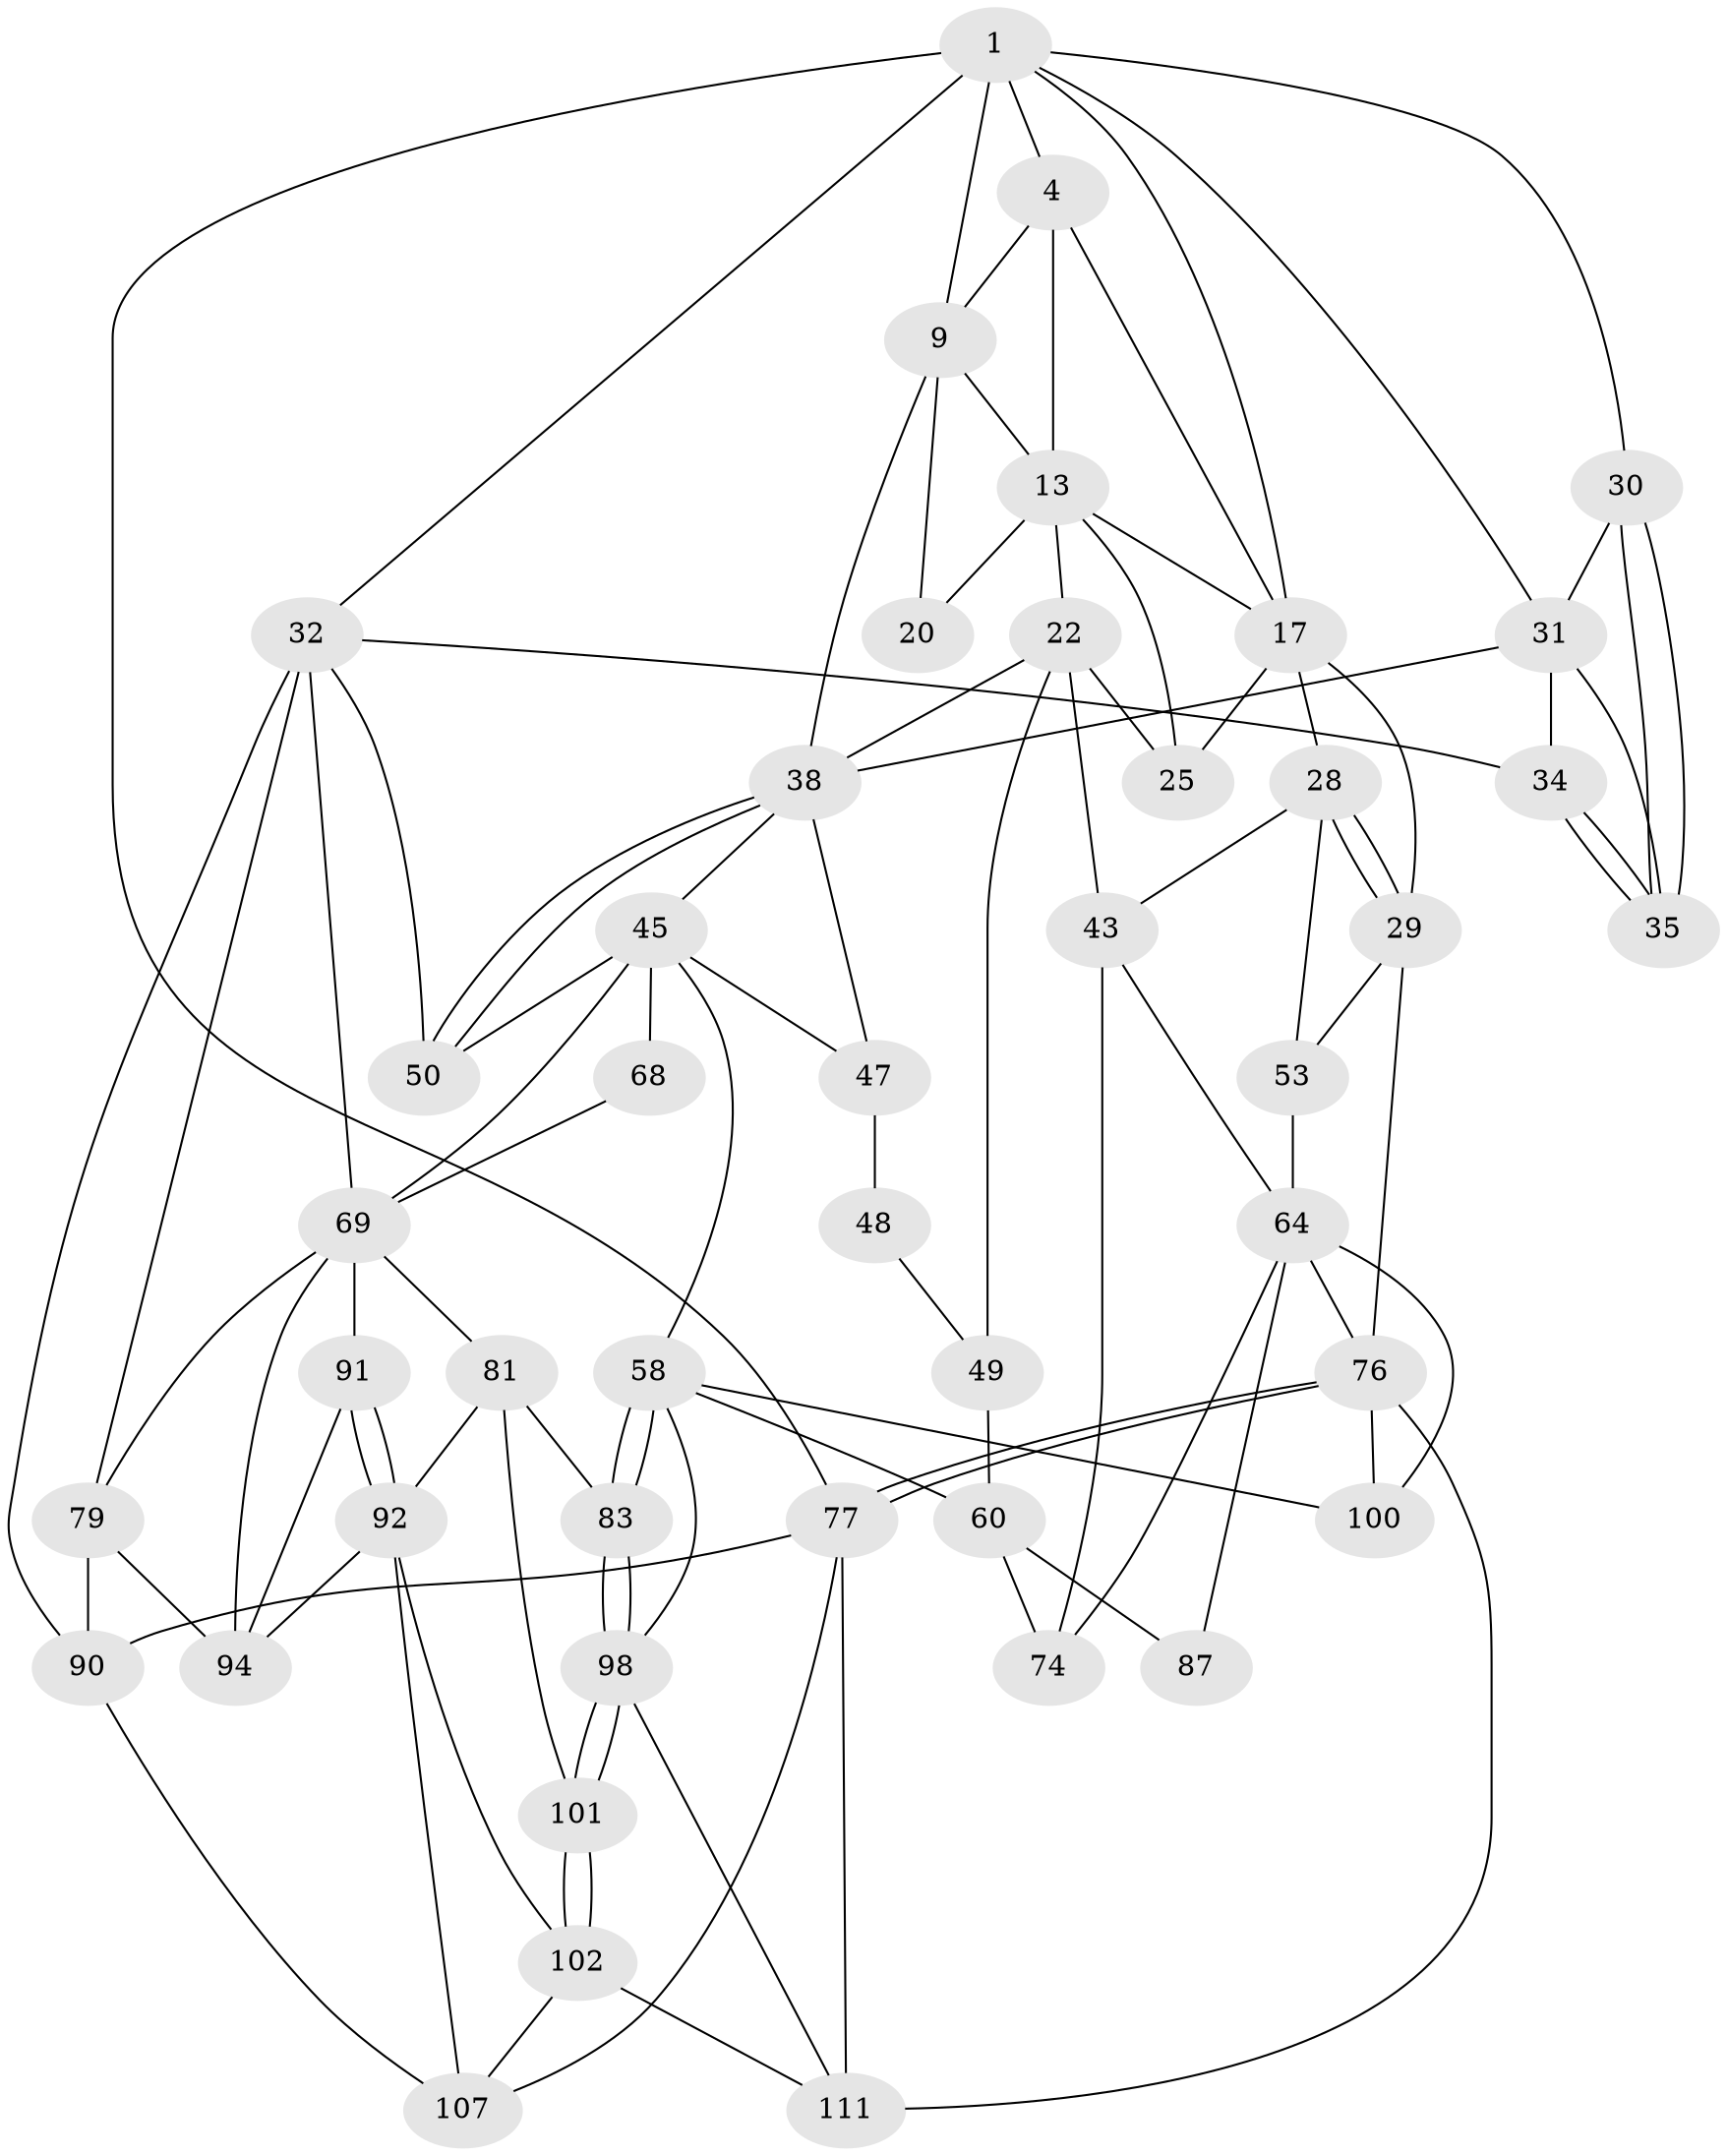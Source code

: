 // original degree distribution, {3: 0.017543859649122806, 6: 0.21052631578947367, 4: 0.22807017543859648, 5: 0.543859649122807}
// Generated by graph-tools (version 1.1) at 2025/21/03/04/25 18:21:33]
// undirected, 45 vertices, 102 edges
graph export_dot {
graph [start="1"]
  node [color=gray90,style=filled];
  1 [pos="+0.7916618613806047+0",super="+7+2"];
  4 [pos="+0.15664970529603053+0",super="+5"];
  9 [pos="+0.6489688236757899+0.15726556413421344",super="+19+10"];
  13 [pos="+0.29531615652777077+0.005974925798048717",super="+16+14"];
  17 [pos="+0.05910643858572603+0.15145453644215623",super="+26+18"];
  20 [pos="+0.5228701876367469+0.18333335497515554"];
  22 [pos="+0.41153819329872193+0.2936390876558917",super="+23"];
  25 [pos="+0.20993859203970217+0.2423055931128831"];
  28 [pos="+0.026423022142253588+0.3155868574671481",super="+44"];
  29 [pos="+0+0.31116425438036815",super="+54"];
  30 [pos="+0.9032552480797175+0.13698690552304563"];
  31 [pos="+0.7492544432825474+0.17628443970349195",super="+36"];
  32 [pos="+1+0.3886835494283145",super="+78+33"];
  34 [pos="+0.9513315260401848+0.3391716737659666"];
  35 [pos="+0.9061601852534122+0.25064481168784475"];
  38 [pos="+0.7058285491842423+0.34166342628327867",super="+39"];
  43 [pos="+0.1863771165899122+0.40002528098542617",super="+63"];
  45 [pos="+0.5262596251377686+0.40843295850553335",super="+46+51"];
  47 [pos="+0.5052213802646959+0.40040196160306624"];
  48 [pos="+0.5021429247145979+0.4026203183291617"];
  49 [pos="+0.35706113820464414+0.45289053801076634",super="+55"];
  50 [pos="+0.7225941441971222+0.41786880783184527"];
  53 [pos="+0+0.5310635198930548"];
  58 [pos="+0.49434970465806477+0.6225263301785382",super="+59"];
  60 [pos="+0.40405038512929276+0.6062124421273531",super="+95+61"];
  64 [pos="+0.07763066566827288+0.5586993080380103",super="+65+75"];
  68 [pos="+0.5668836526285251+0.577365899989844"];
  69 [pos="+0.8095899999984456+0.5599096164300829",super="+80+70"];
  74 [pos="+0.2682224644744064+0.6000180603876164"];
  76 [pos="+0+0.8907944783156085",super="+84"];
  77 [pos="+0+1",super="+89"];
  79 [pos="+1+0.6960254965234126",super="+106"];
  81 [pos="+0.6450897760840147+0.7243239602090249",super="+82"];
  83 [pos="+0.5197187568506118+0.6739511046448468"];
  87 [pos="+0.2467152686865883+0.7339829270786004"];
  90 [pos="+1+1",super="+109"];
  91 [pos="+0.7513642694536036+0.7777149599374263"];
  92 [pos="+0.734152098833554+0.7844433198946481",super="+105+93"];
  94 [pos="+0.8408470223967107+0.7806978890833802",super="+104"];
  98 [pos="+0.47132303146657367+0.8357583428403471",super="+99"];
  100 [pos="+0.2744991720837522+0.8645580756966718"];
  101 [pos="+0.5561906802490063+0.879556991197596"];
  102 [pos="+0.6312096914264933+0.9520224137582934",super="+108"];
  107 [pos="+0.7670173163566293+0.9752880320734444",super="+110"];
  111 [pos="+0.3996584355853027+1",super="+113"];
  1 -- 32;
  1 -- 9;
  1 -- 30;
  1 -- 31;
  1 -- 4;
  1 -- 77 [weight=2];
  1 -- 17;
  4 -- 13;
  4 -- 9;
  4 -- 17;
  9 -- 20;
  9 -- 13;
  9 -- 38;
  13 -- 17;
  13 -- 25;
  13 -- 20 [weight=2];
  13 -- 22;
  17 -- 28;
  17 -- 25;
  17 -- 29;
  22 -- 49 [weight=2];
  22 -- 25;
  22 -- 43 [weight=2];
  22 -- 38;
  28 -- 29;
  28 -- 29;
  28 -- 43;
  28 -- 53;
  29 -- 76;
  29 -- 53;
  30 -- 31;
  30 -- 35;
  30 -- 35;
  31 -- 34;
  31 -- 35;
  31 -- 38;
  32 -- 90;
  32 -- 79;
  32 -- 34;
  32 -- 50;
  32 -- 69;
  34 -- 35;
  34 -- 35;
  38 -- 50;
  38 -- 50;
  38 -- 45;
  38 -- 47;
  43 -- 64;
  43 -- 74;
  45 -- 58;
  45 -- 68 [weight=2];
  45 -- 47;
  45 -- 50;
  45 -- 69;
  47 -- 48;
  48 -- 49 [weight=2];
  49 -- 60;
  53 -- 64;
  58 -- 83;
  58 -- 83;
  58 -- 100;
  58 -- 60 [weight=2];
  58 -- 98;
  60 -- 87 [weight=2];
  60 -- 74;
  64 -- 100;
  64 -- 87;
  64 -- 74;
  64 -- 76 [weight=2];
  68 -- 69;
  69 -- 94;
  69 -- 79;
  69 -- 81;
  69 -- 91;
  76 -- 77 [weight=2];
  76 -- 77;
  76 -- 100;
  76 -- 111;
  77 -- 90;
  77 -- 111;
  77 -- 107;
  79 -- 90;
  79 -- 94;
  81 -- 92;
  81 -- 83;
  81 -- 101;
  83 -- 98;
  83 -- 98;
  90 -- 107;
  91 -- 92;
  91 -- 92;
  91 -- 94;
  92 -- 107;
  92 -- 102;
  92 -- 94;
  98 -- 101;
  98 -- 101;
  98 -- 111;
  101 -- 102;
  101 -- 102;
  102 -- 107;
  102 -- 111;
}
